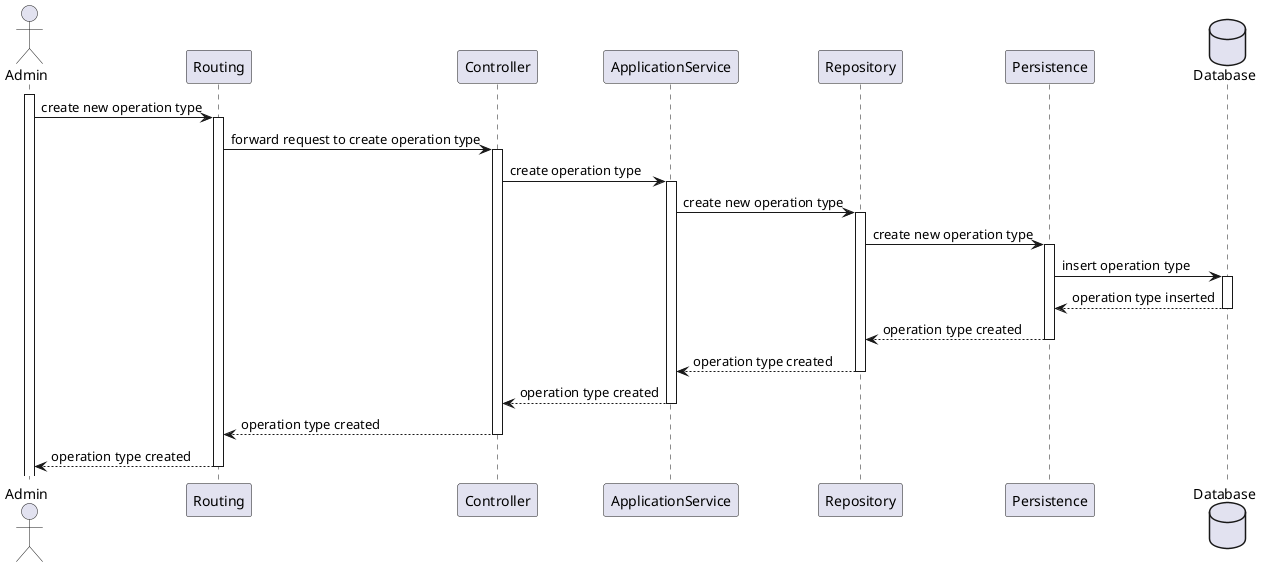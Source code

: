 ﻿@startuml
actor Admin
participant Routing
participant Controller
participant ApplicationService
participant Repository
participant Persistence
database Database

activate Admin
Admin -> Routing: create new operation type
activate Routing

Routing -> Controller: forward request to create operation type
activate Controller

Controller -> ApplicationService: create operation type
activate ApplicationService

ApplicationService -> Repository: create new operation type
activate Repository

Repository -> Persistence: create new operation type
activate Persistence

Persistence -> Database: insert operation type
activate Database
Database --> Persistence: operation type inserted
deactivate Database

Persistence --> Repository: operation type created
deactivate Persistence

Repository --> ApplicationService: operation type created
deactivate Repository

ApplicationService --> Controller: operation type created
deactivate ApplicationService

Controller --> Routing: operation type created
deactivate Controller

Routing --> Admin: operation type created
deactivate Routing
@enduml
